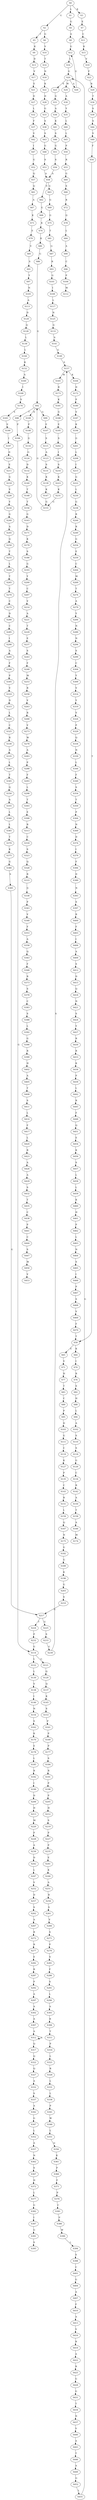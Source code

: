 strict digraph  {
	S0 -> S1 [ label = L ];
	S0 -> S2 [ label = G ];
	S0 -> S3 [ label = K ];
	S1 -> S4 [ label = G ];
	S2 -> S5 [ label = I ];
	S2 -> S6 [ label = G ];
	S3 -> S7 [ label = E ];
	S4 -> S8 [ label = A ];
	S5 -> S9 [ label = K ];
	S6 -> S10 [ label = V ];
	S7 -> S11 [ label = C ];
	S8 -> S12 [ label = G ];
	S9 -> S13 [ label = D ];
	S10 -> S14 [ label = T ];
	S11 -> S15 [ label = K ];
	S12 -> S16 [ label = L ];
	S13 -> S17 [ label = V ];
	S14 -> S18 [ label = N ];
	S15 -> S19 [ label = V ];
	S16 -> S20 [ label = G ];
	S17 -> S21 [ label = E ];
	S18 -> S22 [ label = K ];
	S19 -> S23 [ label = F ];
	S20 -> S24 [ label = W ];
	S20 -> S25 [ label = S ];
	S20 -> S26 [ label = A ];
	S21 -> S27 [ label = D ];
	S22 -> S28 [ label = D ];
	S23 -> S29 [ label = R ];
	S24 -> S30 [ label = A ];
	S25 -> S31 [ label = G ];
	S26 -> S12 [ label = G ];
	S27 -> S32 [ label = L ];
	S28 -> S33 [ label = G ];
	S29 -> S34 [ label = T ];
	S30 -> S35 [ label = Y ];
	S31 -> S36 [ label = A ];
	S32 -> S37 [ label = F ];
	S33 -> S38 [ label = S ];
	S34 -> S39 [ label = S ];
	S35 -> S40 [ label = L ];
	S36 -> S41 [ label = K ];
	S37 -> S42 [ label = V ];
	S38 -> S43 [ label = S ];
	S39 -> S44 [ label = S ];
	S40 -> S45 [ label = L ];
	S41 -> S46 [ label = S ];
	S42 -> S47 [ label = I ];
	S43 -> S48 [ label = G ];
	S44 -> S49 [ label = V ];
	S45 -> S50 [ label = P ];
	S46 -> S51 [ label = G ];
	S47 -> S52 [ label = G ];
	S48 -> S53 [ label = S ];
	S49 -> S54 [ label = F ];
	S50 -> S55 [ label = R ];
	S51 -> S56 [ label = S ];
	S52 -> S57 [ label = Q ];
	S53 -> S58 [ label = A ];
	S54 -> S59 [ label = T ];
	S55 -> S60 [ label = G ];
	S56 -> S58 [ label = A ];
	S57 -> S61 [ label = Q ];
	S58 -> S62 [ label = S ];
	S58 -> S63 [ label = G ];
	S59 -> S64 [ label = K ];
	S59 -> S65 [ label = E ];
	S60 -> S66 [ label = S ];
	S61 -> S67 [ label = A ];
	S62 -> S68 [ label = G ];
	S63 -> S69 [ label = G ];
	S64 -> S70 [ label = I ];
	S65 -> S71 [ label = V ];
	S66 -> S72 [ label = R ];
	S67 -> S73 [ label = K ];
	S68 -> S74 [ label = K ];
	S69 -> S75 [ label = G ];
	S70 -> S76 [ label = R ];
	S71 -> S77 [ label = H ];
	S72 -> S78 [ label = Q ];
	S73 -> S79 [ label = E ];
	S74 -> S80 [ label = K ];
	S75 -> S81 [ label = T ];
	S76 -> S82 [ label = S ];
	S77 -> S83 [ label = T ];
	S78 -> S84 [ label = L ];
	S79 -> S85 [ label = V ];
	S80 -> S86 [ label = G ];
	S81 -> S87 [ label = G ];
	S82 -> S88 [ label = H ];
	S83 -> S89 [ label = C ];
	S84 -> S90 [ label = A ];
	S85 -> S91 [ label = S ];
	S86 -> S92 [ label = G ];
	S87 -> S93 [ label = R ];
	S88 -> S94 [ label = L ];
	S89 -> S95 [ label = P ];
	S90 -> S96 [ label = C ];
	S91 -> S97 [ label = Y ];
	S92 -> S98 [ label = T ];
	S92 -> S99 [ label = G ];
	S92 -> S100 [ label = D ];
	S93 -> S101 [ label = G ];
	S94 -> S102 [ label = A ];
	S95 -> S103 [ label = D ];
	S96 -> S104 [ label = P ];
	S97 -> S105 [ label = N ];
	S98 -> S106 [ label = P ];
	S99 -> S107 [ label = E ];
	S100 -> S108 [ label = P ];
	S101 -> S109 [ label = I ];
	S102 -> S110 [ label = S ];
	S103 -> S111 [ label = G ];
	S104 -> S112 [ label = M ];
	S105 -> S113 [ label = A ];
	S106 -> S114 [ label = G ];
	S107 -> S115 [ label = S ];
	S108 -> S116 [ label = G ];
	S109 -> S117 [ label = L ];
	S110 -> S118 [ label = S ];
	S111 -> S119 [ label = C ];
	S113 -> S120 [ label = D ];
	S114 -> S121 [ label = G ];
	S114 -> S122 [ label = L ];
	S115 -> S123 [ label = A ];
	S116 -> S124 [ label = G ];
	S117 -> S125 [ label = N ];
	S118 -> S126 [ label = G ];
	S119 -> S127 [ label = K ];
	S120 -> S128 [ label = Q ];
	S121 -> S129 [ label = Q ];
	S122 -> S130 [ label = L ];
	S123 -> S131 [ label = S ];
	S124 -> S132 [ label = D ];
	S125 -> S133 [ label = G ];
	S126 -> S134 [ label = C ];
	S127 -> S135 [ label = P ];
	S128 -> S136 [ label = L ];
	S129 -> S137 [ label = Q ];
	S130 -> S138 [ label = V ];
	S131 -> S139 [ label = K ];
	S132 -> S140 [ label = K ];
	S133 -> S141 [ label = S ];
	S134 -> S142 [ label = R ];
	S135 -> S143 [ label = C ];
	S136 -> S144 [ label = L ];
	S137 -> S145 [ label = K ];
	S138 -> S146 [ label = I ];
	S139 -> S147 [ label = K ];
	S140 -> S148 [ label = T ];
	S141 -> S149 [ label = G ];
	S142 -> S150 [ label = A ];
	S143 -> S151 [ label = R ];
	S144 -> S152 [ label = K ];
	S145 -> S153 [ label = S ];
	S146 -> S154 [ label = N ];
	S147 -> S155 [ label = G ];
	S148 -> S156 [ label = T ];
	S149 -> S157 [ label = S ];
	S150 -> S158 [ label = T ];
	S151 -> S159 [ label = L ];
	S152 -> S160 [ label = A ];
	S153 -> S161 [ label = P ];
	S154 -> S162 [ label = S ];
	S155 -> S92 [ label = G ];
	S156 -> S163 [ label = G ];
	S157 -> S164 [ label = K ];
	S157 -> S165 [ label = M ];
	S158 -> S166 [ label = A ];
	S159 -> S167 [ label = Q ];
	S160 -> S168 [ label = I ];
	S161 -> S169 [ label = P ];
	S162 -> S170 [ label = K ];
	S163 -> S171 [ label = D ];
	S164 -> S172 [ label = D ];
	S165 -> S173 [ label = R ];
	S166 -> S174 [ label = M ];
	S167 -> S175 [ label = N ];
	S168 -> S176 [ label = V ];
	S169 -> S177 [ label = P ];
	S170 -> S178 [ label = E ];
	S171 -> S179 [ label = K ];
	S172 -> S180 [ label = P ];
	S173 -> S181 [ label = K ];
	S175 -> S182 [ label = G ];
	S176 -> S183 [ label = S ];
	S177 -> S184 [ label = S ];
	S178 -> S185 [ label = L ];
	S179 -> S186 [ label = S ];
	S180 -> S187 [ label = V ];
	S181 -> S188 [ label = G ];
	S182 -> S189 [ label = G ];
	S183 -> S190 [ label = E ];
	S184 -> S191 [ label = R ];
	S185 -> S192 [ label = R ];
	S186 -> S193 [ label = G ];
	S187 -> S194 [ label = K ];
	S188 -> S195 [ label = E ];
	S189 -> S196 [ label = K ];
	S190 -> S197 [ label = I ];
	S191 -> S198 [ label = P ];
	S192 -> S199 [ label = I ];
	S193 -> S200 [ label = Y ];
	S194 -> S201 [ label = G ];
	S195 -> S202 [ label = S ];
	S196 -> S203 [ label = G ];
	S197 -> S204 [ label = D ];
	S198 -> S205 [ label = P ];
	S199 -> S206 [ label = D ];
	S200 -> S207 [ label = C ];
	S201 -> S208 [ label = L ];
	S202 -> S209 [ label = I ];
	S203 -> S210 [ label = S ];
	S204 -> S211 [ label = E ];
	S205 -> S212 [ label = H ];
	S206 -> S213 [ label = H ];
	S207 -> S214 [ label = V ];
	S208 -> S215 [ label = I ];
	S209 -> S216 [ label = S ];
	S210 -> S217 [ label = G ];
	S211 -> S218 [ label = G ];
	S212 -> S219 [ label = S ];
	S213 -> S220 [ label = M ];
	S214 -> S221 [ label = A ];
	S215 -> S222 [ label = G ];
	S216 -> S223 [ label = K ];
	S217 -> S224 [ label = T ];
	S217 -> S225 [ label = G ];
	S218 -> S226 [ label = V ];
	S219 -> S227 [ label = P ];
	S220 -> S228 [ label = P ];
	S221 -> S229 [ label = T ];
	S222 -> S230 [ label = L ];
	S223 -> S231 [ label = K ];
	S224 -> S232 [ label = P ];
	S225 -> S233 [ label = S ];
	S226 -> S234 [ label = Y ];
	S227 -> S235 [ label = P ];
	S228 -> S236 [ label = A ];
	S229 -> S237 [ label = E ];
	S230 -> S238 [ label = G ];
	S231 -> S155 [ label = G ];
	S232 -> S114 [ label = G ];
	S233 -> S239 [ label = G ];
	S234 -> S240 [ label = G ];
	S235 -> S241 [ label = E ];
	S236 -> S242 [ label = D ];
	S237 -> S243 [ label = S ];
	S238 -> S244 [ label = R ];
	S239 -> S157 [ label = S ];
	S240 -> S245 [ label = A ];
	S241 -> S246 [ label = K ];
	S242 -> S247 [ label = L ];
	S243 -> S248 [ label = F ];
	S244 -> S249 [ label = R ];
	S245 -> S250 [ label = Q ];
	S246 -> S251 [ label = A ];
	S247 -> S252 [ label = V ];
	S248 -> S253 [ label = M ];
	S249 -> S254 [ label = G ];
	S250 -> S255 [ label = T ];
	S251 -> S256 [ label = R ];
	S252 -> S257 [ label = D ];
	S253 -> S258 [ label = R ];
	S254 -> S259 [ label = E ];
	S255 -> S260 [ label = L ];
	S256 -> S261 [ label = S ];
	S257 -> S262 [ label = S ];
	S258 -> S263 [ label = V ];
	S259 -> S264 [ label = C ];
	S260 -> S265 [ label = T ];
	S261 -> S266 [ label = V ];
	S262 -> S267 [ label = A ];
	S263 -> S268 [ label = R ];
	S264 -> S269 [ label = M ];
	S265 -> S270 [ label = T ];
	S266 -> S271 [ label = S ];
	S267 -> S272 [ label = R ];
	S268 -> S273 [ label = V ];
	S269 -> S274 [ label = T ];
	S270 -> S275 [ label = C ];
	S271 -> S276 [ label = P ];
	S272 -> S277 [ label = R ];
	S273 -> S278 [ label = W ];
	S274 -> S279 [ label = A ];
	S275 -> S280 [ label = D ];
	S276 -> S281 [ label = S ];
	S277 -> S282 [ label = E ];
	S278 -> S283 [ label = A ];
	S279 -> S284 [ label = Y ];
	S280 -> S285 [ label = C ];
	S281 -> S286 [ label = F ];
	S282 -> S287 [ label = R ];
	S283 -> S288 [ label = P ];
	S284 -> S289 [ label = N ];
	S285 -> S290 [ label = I ];
	S286 -> S291 [ label = S ];
	S287 -> S292 [ label = P ];
	S288 -> S293 [ label = F ];
	S289 -> S294 [ label = N ];
	S290 -> S295 [ label = A ];
	S291 -> S296 [ label = L ];
	S292 -> S297 [ label = A ];
	S293 -> S298 [ label = L ];
	S294 -> S299 [ label = S ];
	S295 -> S300 [ label = F ];
	S296 -> S301 [ label = A ];
	S297 -> S302 [ label = A ];
	S298 -> S303 [ label = T ];
	S299 -> S304 [ label = C ];
	S300 -> S305 [ label = P ];
	S301 -> S306 [ label = R ];
	S302 -> S307 [ label = A ];
	S303 -> S308 [ label = E ];
	S304 -> S309 [ label = Y ];
	S305 -> S310 [ label = V ];
	S306 -> S311 [ label = T ];
	S307 -> S312 [ label = A ];
	S308 -> S313 [ label = R ];
	S309 -> S314 [ label = V ];
	S310 -> S315 [ label = D ];
	S311 -> S316 [ label = P ];
	S312 -> S317 [ label = Q ];
	S312 -> S312 [ label = A ];
	S313 -> S318 [ label = C ];
	S314 -> S319 [ label = Y ];
	S315 -> S320 [ label = L ];
	S316 -> S321 [ label = L ];
	S317 -> S322 [ label = Q ];
	S318 -> S323 [ label = S ];
	S319 -> S324 [ label = V ];
	S320 -> S325 [ label = C ];
	S321 -> S326 [ label = R ];
	S322 -> S327 [ label = Q ];
	S323 -> S328 [ label = Q ];
	S324 -> S329 [ label = P ];
	S325 -> S330 [ label = R ];
	S326 -> S331 [ label = L ];
	S327 -> S332 [ label = A ];
	S328 -> S333 [ label = R ];
	S329 -> S334 [ label = Q ];
	S330 -> S335 [ label = A ];
	S331 -> S336 [ label = L ];
	S332 -> S337 [ label = S ];
	S333 -> S338 [ label = G ];
	S334 -> S339 [ label = N ];
	S335 -> S340 [ label = L ];
	S336 -> S341 [ label = P ];
	S337 -> S342 [ label = A ];
	S338 -> S343 [ label = P ];
	S339 -> S344 [ label = L ];
	S340 -> S345 [ label = T ];
	S341 -> S346 [ label = W ];
	S342 -> S347 [ label = G ];
	S343 -> S348 [ label = V ];
	S344 -> S349 [ label = F ];
	S345 -> S350 [ label = Q ];
	S346 -> S351 [ label = L ];
	S347 -> S352 [ label = L ];
	S348 -> S353 [ label = F ];
	S349 -> S354 [ label = S ];
	S350 -> S355 [ label = A ];
	S351 -> S356 [ label = Q ];
	S352 -> S357 [ label = A ];
	S353 -> S358 [ label = A ];
	S354 -> S359 [ label = T ];
	S355 -> S360 [ label = L ];
	S356 -> S361 [ label = K ];
	S357 -> S362 [ label = N ];
	S358 -> S363 [ label = Q ];
	S359 -> S364 [ label = P ];
	S360 -> S365 [ label = L ];
	S361 -> S366 [ label = P ];
	S362 -> S367 [ label = S ];
	S363 -> S368 [ label = F ];
	S364 -> S369 [ label = N ];
	S365 -> S370 [ label = T ];
	S366 -> S371 [ label = F ];
	S367 -> S372 [ label = H ];
	S368 -> S373 [ label = R ];
	S369 -> S374 [ label = D ];
	S370 -> S375 [ label = K ];
	S371 -> S376 [ label = P ];
	S372 -> S377 [ label = L ];
	S373 -> S378 [ label = S ];
	S374 -> S379 [ label = I ];
	S375 -> S380 [ label = G ];
	S376 -> S381 [ label = C ];
	S377 -> S382 [ label = G ];
	S378 -> S383 [ label = C ];
	S379 -> S384 [ label = F ];
	S380 -> S385 [ label = S ];
	S381 -> S386 [ label = P ];
	S382 -> S387 [ label = I ];
	S383 -> S388 [ label = S ];
	S384 -> S389 [ label = D ];
	S385 -> S217 [ label = G ];
	S386 -> S390 [ label = W ];
	S387 -> S391 [ label = G ];
	S388 -> S392 [ label = L ];
	S389 -> S393 [ label = N ];
	S390 -> S394 [ label = L ];
	S391 -> S395 [ label = S ];
	S392 -> S396 [ label = G ];
	S393 -> S397 [ label = S ];
	S394 -> S398 [ label = S ];
	S396 -> S399 [ label = R ];
	S397 -> S400 [ label = R ];
	S398 -> S401 [ label = C ];
	S399 -> S402 [ label = H ];
	S400 -> S403 [ label = F ];
	S401 -> S404 [ label = G ];
	S402 -> S405 [ label = A ];
	S403 -> S406 [ label = I ];
	S404 -> S407 [ label = A ];
	S405 -> S408 [ label = T ];
	S406 -> S409 [ label = A ];
	S407 -> S410 [ label = F ];
	S408 -> S411 [ label = S ];
	S409 -> S412 [ label = S ];
	S410 -> S413 [ label = A ];
	S411 -> S414 [ label = L ];
	S412 -> S415 [ label = D ];
	S413 -> S416 [ label = V ];
	S414 -> S417 [ label = F ];
	S415 -> S418 [ label = Q ];
	S416 -> S419 [ label = R ];
	S417 -> S420 [ label = L ];
	S418 -> S421 [ label = N ];
	S419 -> S422 [ label = A ];
	S420 -> S423 [ label = R ];
	S421 -> S424 [ label = S ];
	S422 -> S425 [ label = R ];
	S423 -> S426 [ label = A ];
	S424 -> S427 [ label = Y ];
	S425 -> S428 [ label = G ];
	S426 -> S429 [ label = A ];
	S427 -> S430 [ label = R ];
	S428 -> S431 [ label = G ];
	S429 -> S432 [ label = S ];
	S430 -> S433 [ label = R ];
	S431 -> S434 [ label = T ];
	S432 -> S435 [ label = T ];
	S433 -> S436 [ label = K ];
	S434 -> S437 [ label = N ];
	S435 -> S438 [ label = C ];
	S436 -> S439 [ label = P ];
	S437 -> S440 [ label = V ];
	S438 -> S441 [ label = P ];
	S439 -> S442 [ label = L ];
	S440 -> S443 [ label = A ];
	S441 -> S444 [ label = C ];
	S442 -> S445 [ label = R ];
	S443 -> S446 [ label = T ];
	S444 -> S447 [ label = S ];
	S445 -> S448 [ label = F ];
	S446 -> S449 [ label = A ];
	S447 -> S450 [ label = M ];
	S448 -> S451 [ label = Q ];
	S449 -> S452 [ label = G ];
	S450 -> S453 [ label = V ];
	S451 -> S454 [ label = E ];
	S452 -> S455 [ label = L ];
	S454 -> S456 [ label = K ];
	S455 -> S20 [ label = G ];
	S456 -> S457 [ label = S ];
	S457 -> S458 [ label = L ];
	S458 -> S459 [ label = L ];
	S459 -> S460 [ label = K ];
	S460 -> S461 [ label = H ];
	S461 -> S462 [ label = P ];
	S462 -> S463 [ label = L ];
	S463 -> S464 [ label = N ];
	S464 -> S465 [ label = S ];
	S465 -> S466 [ label = I ];
	S466 -> S467 [ label = P ];
	S467 -> S468 [ label = S ];
	S468 -> S469 [ label = V ];
	S469 -> S470 [ label = F ];
	S470 -> S59 [ label = T ];
}
